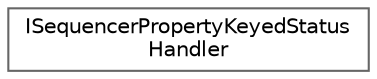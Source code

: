 digraph "Graphical Class Hierarchy"
{
 // INTERACTIVE_SVG=YES
 // LATEX_PDF_SIZE
  bgcolor="transparent";
  edge [fontname=Helvetica,fontsize=10,labelfontname=Helvetica,labelfontsize=10];
  node [fontname=Helvetica,fontsize=10,shape=box,height=0.2,width=0.4];
  rankdir="LR";
  Node0 [id="Node000000",label="ISequencerPropertyKeyedStatus\lHandler",height=0.2,width=0.4,color="grey40", fillcolor="white", style="filled",URL="$d1/d85/classISequencerPropertyKeyedStatusHandler.html",tooltip=" "];
}
